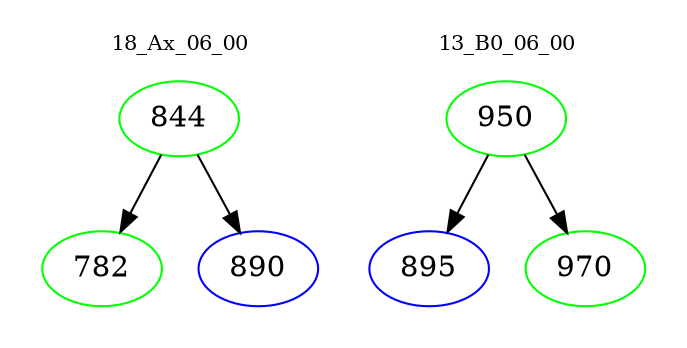 digraph{
subgraph cluster_0 {
color = white
label = "18_Ax_06_00";
fontsize=10;
T0_844 [label="844", color="green"]
T0_844 -> T0_782 [color="black"]
T0_782 [label="782", color="green"]
T0_844 -> T0_890 [color="black"]
T0_890 [label="890", color="blue"]
}
subgraph cluster_1 {
color = white
label = "13_B0_06_00";
fontsize=10;
T1_950 [label="950", color="green"]
T1_950 -> T1_895 [color="black"]
T1_895 [label="895", color="blue"]
T1_950 -> T1_970 [color="black"]
T1_970 [label="970", color="green"]
}
}
